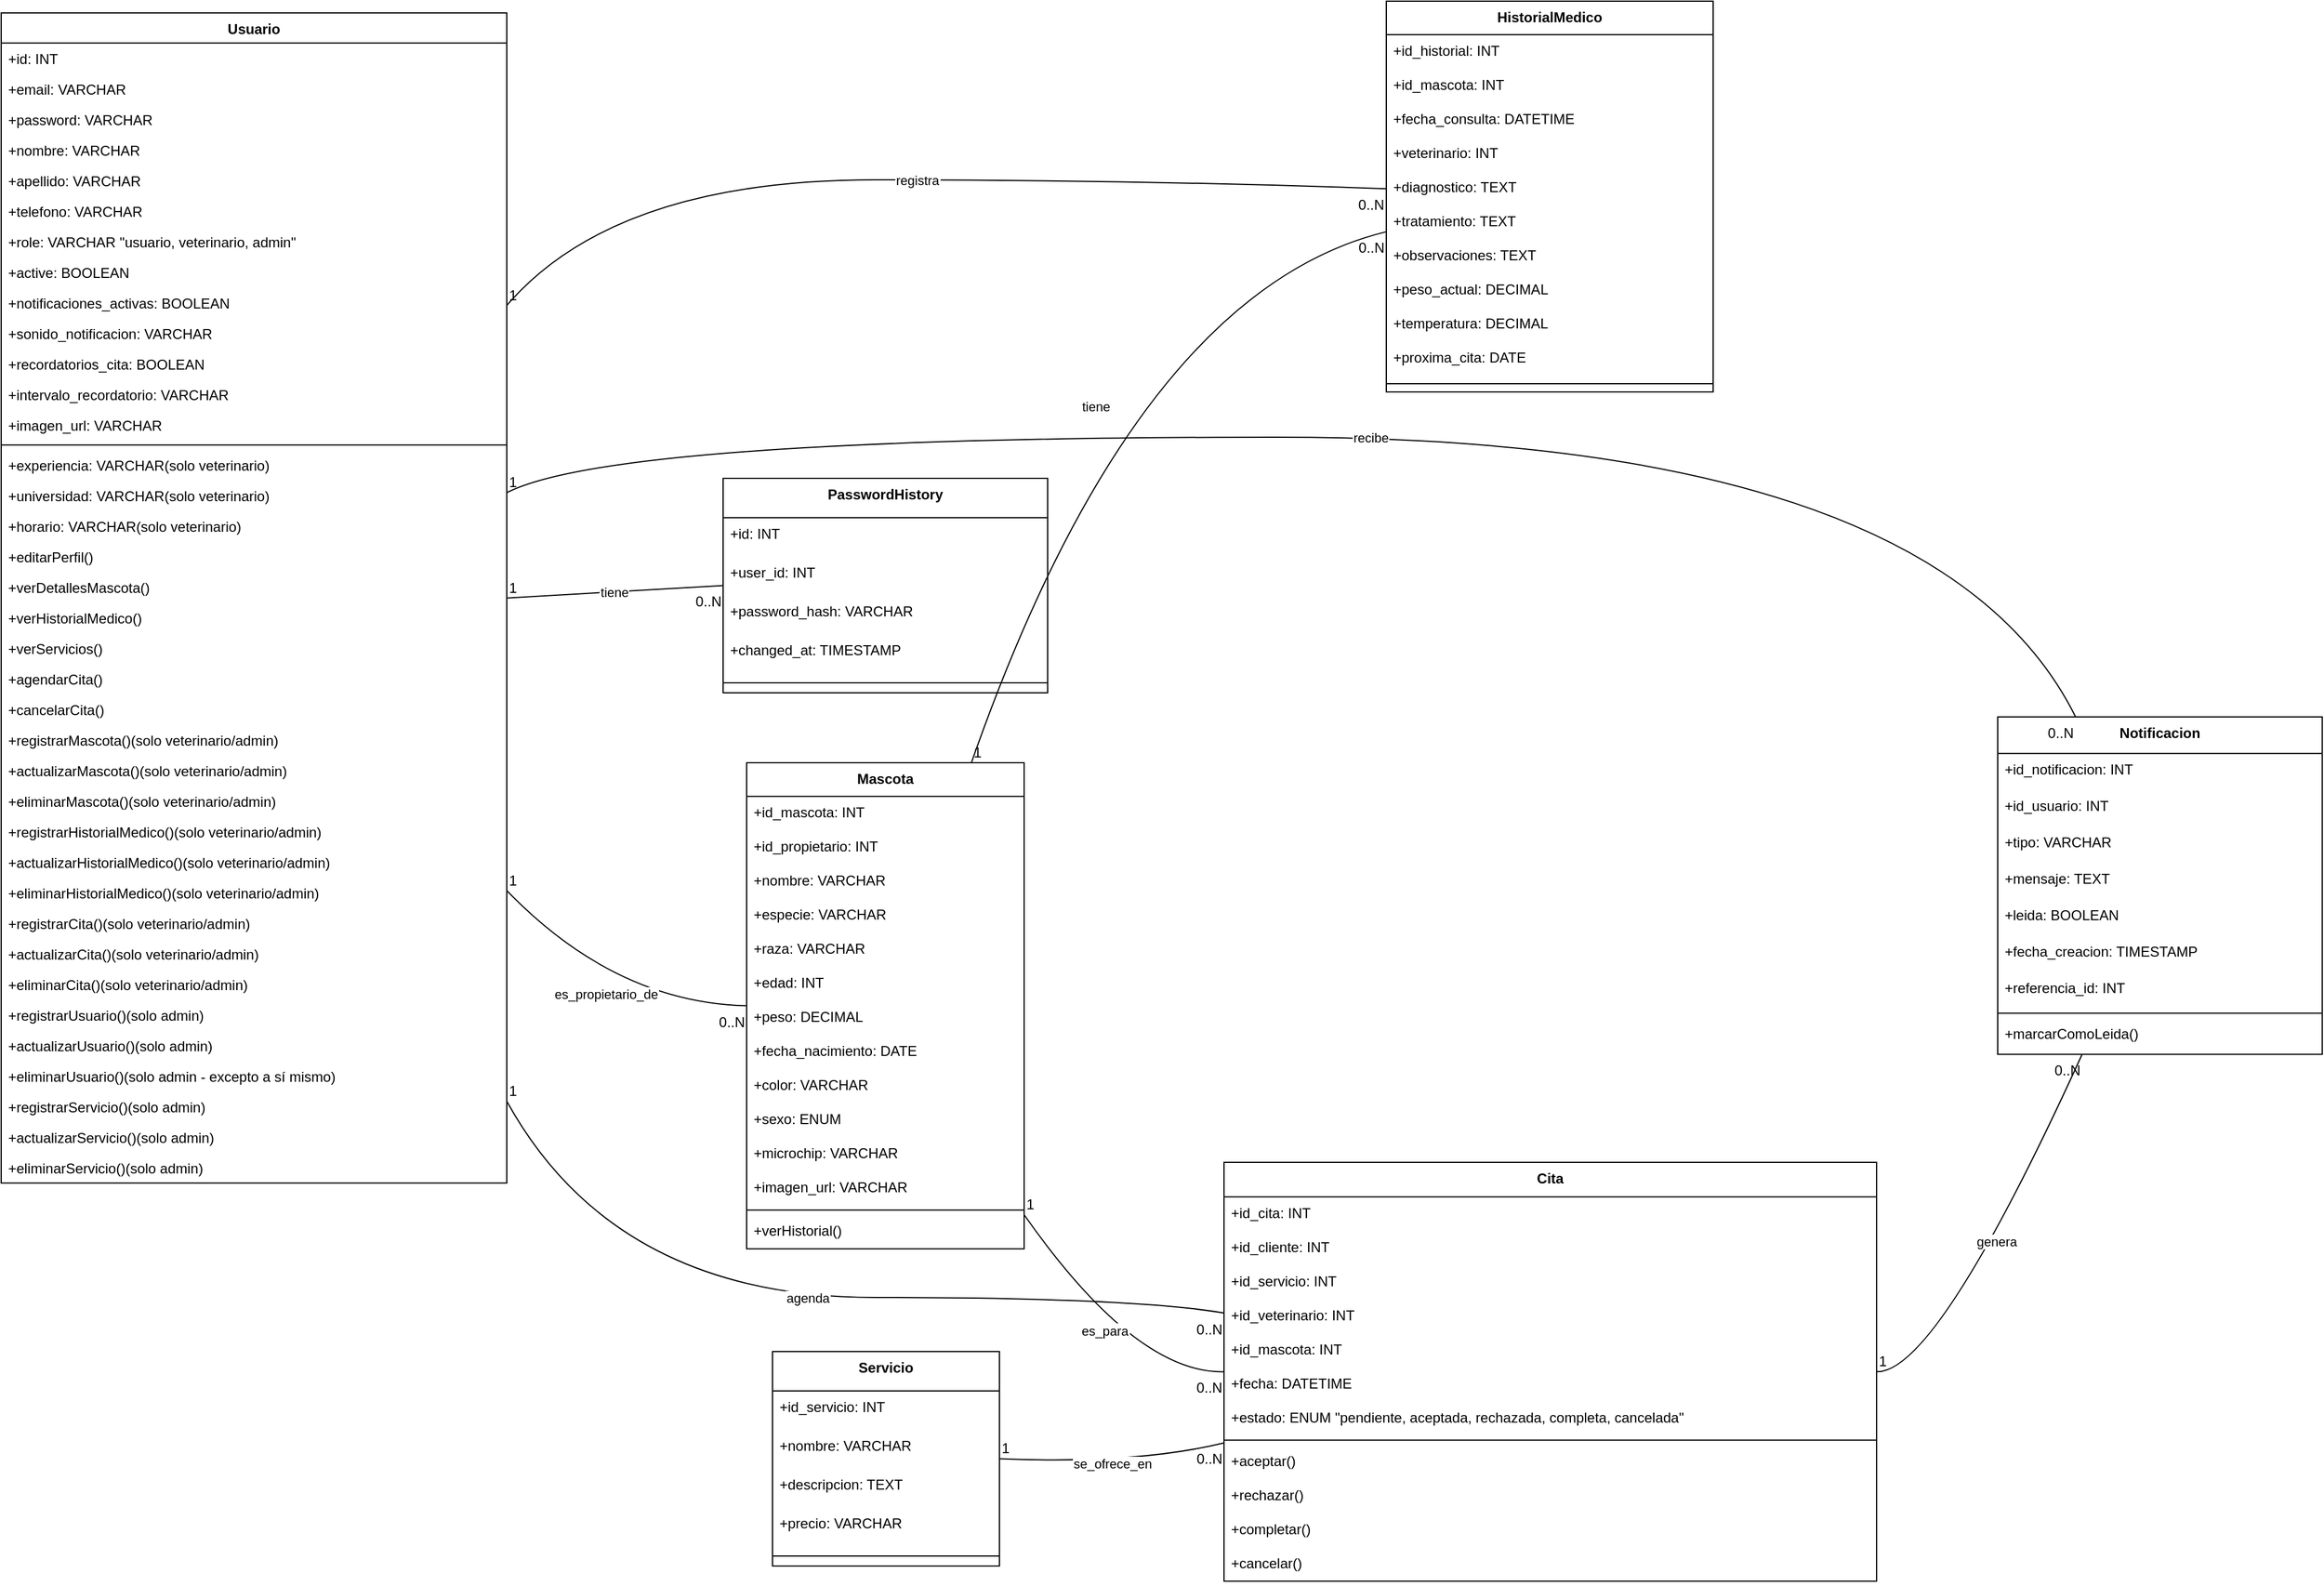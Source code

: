<mxfile version="27.2.0">
  <diagram name="Página-1" id="afb-9IMZuIp7OGSd8-c4">
    <mxGraphModel dx="2491" dy="1254" grid="1" gridSize="10" guides="1" tooltips="1" connect="1" arrows="1" fold="1" page="1" pageScale="1" pageWidth="827" pageHeight="1169" math="0" shadow="0">
      <root>
        <mxCell id="0" />
        <mxCell id="1" parent="0" />
        <mxCell id="ywaM1cDXavCbphQXt2pI-1" value="Usuario" style="swimlane;fontStyle=1;align=center;verticalAlign=top;childLayout=stackLayout;horizontal=1;startSize=25.684;horizontalStack=0;resizeParent=1;resizeParentMax=0;resizeLast=0;collapsible=0;marginBottom=0;" vertex="1" parent="1">
          <mxGeometry x="20" y="30" width="430" height="995.684" as="geometry" />
        </mxCell>
        <mxCell id="ywaM1cDXavCbphQXt2pI-2" value="+id: INT" style="text;strokeColor=none;fillColor=none;align=left;verticalAlign=top;spacingLeft=4;spacingRight=4;overflow=hidden;rotatable=0;points=[[0,0.5],[1,0.5]];portConstraint=eastwest;" vertex="1" parent="ywaM1cDXavCbphQXt2pI-1">
          <mxGeometry y="25.684" width="430" height="26" as="geometry" />
        </mxCell>
        <mxCell id="ywaM1cDXavCbphQXt2pI-3" value="+email: VARCHAR" style="text;strokeColor=none;fillColor=none;align=left;verticalAlign=top;spacingLeft=4;spacingRight=4;overflow=hidden;rotatable=0;points=[[0,0.5],[1,0.5]];portConstraint=eastwest;" vertex="1" parent="ywaM1cDXavCbphQXt2pI-1">
          <mxGeometry y="51.684" width="430" height="26" as="geometry" />
        </mxCell>
        <mxCell id="ywaM1cDXavCbphQXt2pI-4" value="+password: VARCHAR" style="text;strokeColor=none;fillColor=none;align=left;verticalAlign=top;spacingLeft=4;spacingRight=4;overflow=hidden;rotatable=0;points=[[0,0.5],[1,0.5]];portConstraint=eastwest;" vertex="1" parent="ywaM1cDXavCbphQXt2pI-1">
          <mxGeometry y="77.684" width="430" height="26" as="geometry" />
        </mxCell>
        <mxCell id="ywaM1cDXavCbphQXt2pI-5" value="+nombre: VARCHAR" style="text;strokeColor=none;fillColor=none;align=left;verticalAlign=top;spacingLeft=4;spacingRight=4;overflow=hidden;rotatable=0;points=[[0,0.5],[1,0.5]];portConstraint=eastwest;" vertex="1" parent="ywaM1cDXavCbphQXt2pI-1">
          <mxGeometry y="103.684" width="430" height="26" as="geometry" />
        </mxCell>
        <mxCell id="ywaM1cDXavCbphQXt2pI-6" value="+apellido: VARCHAR" style="text;strokeColor=none;fillColor=none;align=left;verticalAlign=top;spacingLeft=4;spacingRight=4;overflow=hidden;rotatable=0;points=[[0,0.5],[1,0.5]];portConstraint=eastwest;" vertex="1" parent="ywaM1cDXavCbphQXt2pI-1">
          <mxGeometry y="129.684" width="430" height="26" as="geometry" />
        </mxCell>
        <mxCell id="ywaM1cDXavCbphQXt2pI-7" value="+telefono: VARCHAR" style="text;strokeColor=none;fillColor=none;align=left;verticalAlign=top;spacingLeft=4;spacingRight=4;overflow=hidden;rotatable=0;points=[[0,0.5],[1,0.5]];portConstraint=eastwest;" vertex="1" parent="ywaM1cDXavCbphQXt2pI-1">
          <mxGeometry y="155.684" width="430" height="26" as="geometry" />
        </mxCell>
        <mxCell id="ywaM1cDXavCbphQXt2pI-8" value="+role: VARCHAR &quot;usuario, veterinario, admin&quot;" style="text;strokeColor=none;fillColor=none;align=left;verticalAlign=top;spacingLeft=4;spacingRight=4;overflow=hidden;rotatable=0;points=[[0,0.5],[1,0.5]];portConstraint=eastwest;" vertex="1" parent="ywaM1cDXavCbphQXt2pI-1">
          <mxGeometry y="181.684" width="430" height="26" as="geometry" />
        </mxCell>
        <mxCell id="ywaM1cDXavCbphQXt2pI-9" value="+active: BOOLEAN" style="text;strokeColor=none;fillColor=none;align=left;verticalAlign=top;spacingLeft=4;spacingRight=4;overflow=hidden;rotatable=0;points=[[0,0.5],[1,0.5]];portConstraint=eastwest;" vertex="1" parent="ywaM1cDXavCbphQXt2pI-1">
          <mxGeometry y="207.684" width="430" height="26" as="geometry" />
        </mxCell>
        <mxCell id="ywaM1cDXavCbphQXt2pI-10" value="+notificaciones_activas: BOOLEAN" style="text;strokeColor=none;fillColor=none;align=left;verticalAlign=top;spacingLeft=4;spacingRight=4;overflow=hidden;rotatable=0;points=[[0,0.5],[1,0.5]];portConstraint=eastwest;" vertex="1" parent="ywaM1cDXavCbphQXt2pI-1">
          <mxGeometry y="233.684" width="430" height="26" as="geometry" />
        </mxCell>
        <mxCell id="ywaM1cDXavCbphQXt2pI-11" value="+sonido_notificacion: VARCHAR" style="text;strokeColor=none;fillColor=none;align=left;verticalAlign=top;spacingLeft=4;spacingRight=4;overflow=hidden;rotatable=0;points=[[0,0.5],[1,0.5]];portConstraint=eastwest;" vertex="1" parent="ywaM1cDXavCbphQXt2pI-1">
          <mxGeometry y="259.684" width="430" height="26" as="geometry" />
        </mxCell>
        <mxCell id="ywaM1cDXavCbphQXt2pI-12" value="+recordatorios_cita: BOOLEAN" style="text;strokeColor=none;fillColor=none;align=left;verticalAlign=top;spacingLeft=4;spacingRight=4;overflow=hidden;rotatable=0;points=[[0,0.5],[1,0.5]];portConstraint=eastwest;" vertex="1" parent="ywaM1cDXavCbphQXt2pI-1">
          <mxGeometry y="285.684" width="430" height="26" as="geometry" />
        </mxCell>
        <mxCell id="ywaM1cDXavCbphQXt2pI-13" value="+intervalo_recordatorio: VARCHAR" style="text;strokeColor=none;fillColor=none;align=left;verticalAlign=top;spacingLeft=4;spacingRight=4;overflow=hidden;rotatable=0;points=[[0,0.5],[1,0.5]];portConstraint=eastwest;" vertex="1" parent="ywaM1cDXavCbphQXt2pI-1">
          <mxGeometry y="311.684" width="430" height="26" as="geometry" />
        </mxCell>
        <mxCell id="ywaM1cDXavCbphQXt2pI-14" value="+imagen_url: VARCHAR" style="text;strokeColor=none;fillColor=none;align=left;verticalAlign=top;spacingLeft=4;spacingRight=4;overflow=hidden;rotatable=0;points=[[0,0.5],[1,0.5]];portConstraint=eastwest;" vertex="1" parent="ywaM1cDXavCbphQXt2pI-1">
          <mxGeometry y="337.684" width="430" height="26" as="geometry" />
        </mxCell>
        <mxCell id="ywaM1cDXavCbphQXt2pI-15" style="line;strokeWidth=1;fillColor=none;align=left;verticalAlign=middle;spacingTop=-1;spacingLeft=3;spacingRight=3;rotatable=0;labelPosition=right;points=[];portConstraint=eastwest;strokeColor=inherit;" vertex="1" parent="ywaM1cDXavCbphQXt2pI-1">
          <mxGeometry y="363.684" width="430" height="8" as="geometry" />
        </mxCell>
        <mxCell id="ywaM1cDXavCbphQXt2pI-16" value="+experiencia: VARCHAR(solo veterinario)" style="text;strokeColor=none;fillColor=none;align=left;verticalAlign=top;spacingLeft=4;spacingRight=4;overflow=hidden;rotatable=0;points=[[0,0.5],[1,0.5]];portConstraint=eastwest;" vertex="1" parent="ywaM1cDXavCbphQXt2pI-1">
          <mxGeometry y="371.684" width="430" height="26" as="geometry" />
        </mxCell>
        <mxCell id="ywaM1cDXavCbphQXt2pI-17" value="+universidad: VARCHAR(solo veterinario)" style="text;strokeColor=none;fillColor=none;align=left;verticalAlign=top;spacingLeft=4;spacingRight=4;overflow=hidden;rotatable=0;points=[[0,0.5],[1,0.5]];portConstraint=eastwest;" vertex="1" parent="ywaM1cDXavCbphQXt2pI-1">
          <mxGeometry y="397.684" width="430" height="26" as="geometry" />
        </mxCell>
        <mxCell id="ywaM1cDXavCbphQXt2pI-18" value="+horario: VARCHAR(solo veterinario)" style="text;strokeColor=none;fillColor=none;align=left;verticalAlign=top;spacingLeft=4;spacingRight=4;overflow=hidden;rotatable=0;points=[[0,0.5],[1,0.5]];portConstraint=eastwest;" vertex="1" parent="ywaM1cDXavCbphQXt2pI-1">
          <mxGeometry y="423.684" width="430" height="26" as="geometry" />
        </mxCell>
        <mxCell id="ywaM1cDXavCbphQXt2pI-19" value="+editarPerfil()" style="text;strokeColor=none;fillColor=none;align=left;verticalAlign=top;spacingLeft=4;spacingRight=4;overflow=hidden;rotatable=0;points=[[0,0.5],[1,0.5]];portConstraint=eastwest;" vertex="1" parent="ywaM1cDXavCbphQXt2pI-1">
          <mxGeometry y="449.684" width="430" height="26" as="geometry" />
        </mxCell>
        <mxCell id="ywaM1cDXavCbphQXt2pI-20" value="+verDetallesMascota()" style="text;strokeColor=none;fillColor=none;align=left;verticalAlign=top;spacingLeft=4;spacingRight=4;overflow=hidden;rotatable=0;points=[[0,0.5],[1,0.5]];portConstraint=eastwest;" vertex="1" parent="ywaM1cDXavCbphQXt2pI-1">
          <mxGeometry y="475.684" width="430" height="26" as="geometry" />
        </mxCell>
        <mxCell id="ywaM1cDXavCbphQXt2pI-21" value="+verHistorialMedico()" style="text;strokeColor=none;fillColor=none;align=left;verticalAlign=top;spacingLeft=4;spacingRight=4;overflow=hidden;rotatable=0;points=[[0,0.5],[1,0.5]];portConstraint=eastwest;" vertex="1" parent="ywaM1cDXavCbphQXt2pI-1">
          <mxGeometry y="501.684" width="430" height="26" as="geometry" />
        </mxCell>
        <mxCell id="ywaM1cDXavCbphQXt2pI-22" value="+verServicios()" style="text;strokeColor=none;fillColor=none;align=left;verticalAlign=top;spacingLeft=4;spacingRight=4;overflow=hidden;rotatable=0;points=[[0,0.5],[1,0.5]];portConstraint=eastwest;" vertex="1" parent="ywaM1cDXavCbphQXt2pI-1">
          <mxGeometry y="527.684" width="430" height="26" as="geometry" />
        </mxCell>
        <mxCell id="ywaM1cDXavCbphQXt2pI-23" value="+agendarCita()" style="text;strokeColor=none;fillColor=none;align=left;verticalAlign=top;spacingLeft=4;spacingRight=4;overflow=hidden;rotatable=0;points=[[0,0.5],[1,0.5]];portConstraint=eastwest;" vertex="1" parent="ywaM1cDXavCbphQXt2pI-1">
          <mxGeometry y="553.684" width="430" height="26" as="geometry" />
        </mxCell>
        <mxCell id="ywaM1cDXavCbphQXt2pI-24" value="+cancelarCita()" style="text;strokeColor=none;fillColor=none;align=left;verticalAlign=top;spacingLeft=4;spacingRight=4;overflow=hidden;rotatable=0;points=[[0,0.5],[1,0.5]];portConstraint=eastwest;" vertex="1" parent="ywaM1cDXavCbphQXt2pI-1">
          <mxGeometry y="579.684" width="430" height="26" as="geometry" />
        </mxCell>
        <mxCell id="ywaM1cDXavCbphQXt2pI-25" value="+registrarMascota()(solo veterinario/admin)" style="text;strokeColor=none;fillColor=none;align=left;verticalAlign=top;spacingLeft=4;spacingRight=4;overflow=hidden;rotatable=0;points=[[0,0.5],[1,0.5]];portConstraint=eastwest;" vertex="1" parent="ywaM1cDXavCbphQXt2pI-1">
          <mxGeometry y="605.684" width="430" height="26" as="geometry" />
        </mxCell>
        <mxCell id="ywaM1cDXavCbphQXt2pI-26" value="+actualizarMascota()(solo veterinario/admin)" style="text;strokeColor=none;fillColor=none;align=left;verticalAlign=top;spacingLeft=4;spacingRight=4;overflow=hidden;rotatable=0;points=[[0,0.5],[1,0.5]];portConstraint=eastwest;" vertex="1" parent="ywaM1cDXavCbphQXt2pI-1">
          <mxGeometry y="631.684" width="430" height="26" as="geometry" />
        </mxCell>
        <mxCell id="ywaM1cDXavCbphQXt2pI-27" value="+eliminarMascota()(solo veterinario/admin)" style="text;strokeColor=none;fillColor=none;align=left;verticalAlign=top;spacingLeft=4;spacingRight=4;overflow=hidden;rotatable=0;points=[[0,0.5],[1,0.5]];portConstraint=eastwest;" vertex="1" parent="ywaM1cDXavCbphQXt2pI-1">
          <mxGeometry y="657.684" width="430" height="26" as="geometry" />
        </mxCell>
        <mxCell id="ywaM1cDXavCbphQXt2pI-28" value="+registrarHistorialMedico()(solo veterinario/admin)" style="text;strokeColor=none;fillColor=none;align=left;verticalAlign=top;spacingLeft=4;spacingRight=4;overflow=hidden;rotatable=0;points=[[0,0.5],[1,0.5]];portConstraint=eastwest;" vertex="1" parent="ywaM1cDXavCbphQXt2pI-1">
          <mxGeometry y="683.684" width="430" height="26" as="geometry" />
        </mxCell>
        <mxCell id="ywaM1cDXavCbphQXt2pI-29" value="+actualizarHistorialMedico()(solo veterinario/admin)" style="text;strokeColor=none;fillColor=none;align=left;verticalAlign=top;spacingLeft=4;spacingRight=4;overflow=hidden;rotatable=0;points=[[0,0.5],[1,0.5]];portConstraint=eastwest;" vertex="1" parent="ywaM1cDXavCbphQXt2pI-1">
          <mxGeometry y="709.684" width="430" height="26" as="geometry" />
        </mxCell>
        <mxCell id="ywaM1cDXavCbphQXt2pI-30" value="+eliminarHistorialMedico()(solo veterinario/admin)" style="text;strokeColor=none;fillColor=none;align=left;verticalAlign=top;spacingLeft=4;spacingRight=4;overflow=hidden;rotatable=0;points=[[0,0.5],[1,0.5]];portConstraint=eastwest;" vertex="1" parent="ywaM1cDXavCbphQXt2pI-1">
          <mxGeometry y="735.684" width="430" height="26" as="geometry" />
        </mxCell>
        <mxCell id="ywaM1cDXavCbphQXt2pI-31" value="+registrarCita()(solo veterinario/admin)" style="text;strokeColor=none;fillColor=none;align=left;verticalAlign=top;spacingLeft=4;spacingRight=4;overflow=hidden;rotatable=0;points=[[0,0.5],[1,0.5]];portConstraint=eastwest;" vertex="1" parent="ywaM1cDXavCbphQXt2pI-1">
          <mxGeometry y="761.684" width="430" height="26" as="geometry" />
        </mxCell>
        <mxCell id="ywaM1cDXavCbphQXt2pI-32" value="+actualizarCita()(solo veterinario/admin)" style="text;strokeColor=none;fillColor=none;align=left;verticalAlign=top;spacingLeft=4;spacingRight=4;overflow=hidden;rotatable=0;points=[[0,0.5],[1,0.5]];portConstraint=eastwest;" vertex="1" parent="ywaM1cDXavCbphQXt2pI-1">
          <mxGeometry y="787.684" width="430" height="26" as="geometry" />
        </mxCell>
        <mxCell id="ywaM1cDXavCbphQXt2pI-33" value="+eliminarCita()(solo veterinario/admin)" style="text;strokeColor=none;fillColor=none;align=left;verticalAlign=top;spacingLeft=4;spacingRight=4;overflow=hidden;rotatable=0;points=[[0,0.5],[1,0.5]];portConstraint=eastwest;" vertex="1" parent="ywaM1cDXavCbphQXt2pI-1">
          <mxGeometry y="813.684" width="430" height="26" as="geometry" />
        </mxCell>
        <mxCell id="ywaM1cDXavCbphQXt2pI-34" value="+registrarUsuario()(solo admin)" style="text;strokeColor=none;fillColor=none;align=left;verticalAlign=top;spacingLeft=4;spacingRight=4;overflow=hidden;rotatable=0;points=[[0,0.5],[1,0.5]];portConstraint=eastwest;" vertex="1" parent="ywaM1cDXavCbphQXt2pI-1">
          <mxGeometry y="839.684" width="430" height="26" as="geometry" />
        </mxCell>
        <mxCell id="ywaM1cDXavCbphQXt2pI-35" value="+actualizarUsuario()(solo admin)" style="text;strokeColor=none;fillColor=none;align=left;verticalAlign=top;spacingLeft=4;spacingRight=4;overflow=hidden;rotatable=0;points=[[0,0.5],[1,0.5]];portConstraint=eastwest;" vertex="1" parent="ywaM1cDXavCbphQXt2pI-1">
          <mxGeometry y="865.684" width="430" height="26" as="geometry" />
        </mxCell>
        <mxCell id="ywaM1cDXavCbphQXt2pI-36" value="+eliminarUsuario()(solo admin - excepto a sí mismo)" style="text;strokeColor=none;fillColor=none;align=left;verticalAlign=top;spacingLeft=4;spacingRight=4;overflow=hidden;rotatable=0;points=[[0,0.5],[1,0.5]];portConstraint=eastwest;" vertex="1" parent="ywaM1cDXavCbphQXt2pI-1">
          <mxGeometry y="891.684" width="430" height="26" as="geometry" />
        </mxCell>
        <mxCell id="ywaM1cDXavCbphQXt2pI-37" value="+registrarServicio()(solo admin)" style="text;strokeColor=none;fillColor=none;align=left;verticalAlign=top;spacingLeft=4;spacingRight=4;overflow=hidden;rotatable=0;points=[[0,0.5],[1,0.5]];portConstraint=eastwest;" vertex="1" parent="ywaM1cDXavCbphQXt2pI-1">
          <mxGeometry y="917.684" width="430" height="26" as="geometry" />
        </mxCell>
        <mxCell id="ywaM1cDXavCbphQXt2pI-38" value="+actualizarServicio()(solo admin)" style="text;strokeColor=none;fillColor=none;align=left;verticalAlign=top;spacingLeft=4;spacingRight=4;overflow=hidden;rotatable=0;points=[[0,0.5],[1,0.5]];portConstraint=eastwest;" vertex="1" parent="ywaM1cDXavCbphQXt2pI-1">
          <mxGeometry y="943.684" width="430" height="26" as="geometry" />
        </mxCell>
        <mxCell id="ywaM1cDXavCbphQXt2pI-39" value="+eliminarServicio()(solo admin)" style="text;strokeColor=none;fillColor=none;align=left;verticalAlign=top;spacingLeft=4;spacingRight=4;overflow=hidden;rotatable=0;points=[[0,0.5],[1,0.5]];portConstraint=eastwest;" vertex="1" parent="ywaM1cDXavCbphQXt2pI-1">
          <mxGeometry y="969.684" width="430" height="26" as="geometry" />
        </mxCell>
        <mxCell id="ywaM1cDXavCbphQXt2pI-40" value="Mascota" style="swimlane;fontStyle=1;align=center;verticalAlign=top;childLayout=stackLayout;horizontal=1;startSize=28.571;horizontalStack=0;resizeParent=1;resizeParentMax=0;resizeLast=0;collapsible=0;marginBottom=0;" vertex="1" parent="1">
          <mxGeometry x="654" y="668" width="236" height="413.571" as="geometry" />
        </mxCell>
        <mxCell id="ywaM1cDXavCbphQXt2pI-41" value="+id_mascota: INT" style="text;strokeColor=none;fillColor=none;align=left;verticalAlign=top;spacingLeft=4;spacingRight=4;overflow=hidden;rotatable=0;points=[[0,0.5],[1,0.5]];portConstraint=eastwest;" vertex="1" parent="ywaM1cDXavCbphQXt2pI-40">
          <mxGeometry y="28.571" width="236" height="29" as="geometry" />
        </mxCell>
        <mxCell id="ywaM1cDXavCbphQXt2pI-42" value="+id_propietario: INT" style="text;strokeColor=none;fillColor=none;align=left;verticalAlign=top;spacingLeft=4;spacingRight=4;overflow=hidden;rotatable=0;points=[[0,0.5],[1,0.5]];portConstraint=eastwest;" vertex="1" parent="ywaM1cDXavCbphQXt2pI-40">
          <mxGeometry y="57.571" width="236" height="29" as="geometry" />
        </mxCell>
        <mxCell id="ywaM1cDXavCbphQXt2pI-43" value="+nombre: VARCHAR" style="text;strokeColor=none;fillColor=none;align=left;verticalAlign=top;spacingLeft=4;spacingRight=4;overflow=hidden;rotatable=0;points=[[0,0.5],[1,0.5]];portConstraint=eastwest;" vertex="1" parent="ywaM1cDXavCbphQXt2pI-40">
          <mxGeometry y="86.571" width="236" height="29" as="geometry" />
        </mxCell>
        <mxCell id="ywaM1cDXavCbphQXt2pI-44" value="+especie: VARCHAR" style="text;strokeColor=none;fillColor=none;align=left;verticalAlign=top;spacingLeft=4;spacingRight=4;overflow=hidden;rotatable=0;points=[[0,0.5],[1,0.5]];portConstraint=eastwest;" vertex="1" parent="ywaM1cDXavCbphQXt2pI-40">
          <mxGeometry y="115.571" width="236" height="29" as="geometry" />
        </mxCell>
        <mxCell id="ywaM1cDXavCbphQXt2pI-45" value="+raza: VARCHAR" style="text;strokeColor=none;fillColor=none;align=left;verticalAlign=top;spacingLeft=4;spacingRight=4;overflow=hidden;rotatable=0;points=[[0,0.5],[1,0.5]];portConstraint=eastwest;" vertex="1" parent="ywaM1cDXavCbphQXt2pI-40">
          <mxGeometry y="144.571" width="236" height="29" as="geometry" />
        </mxCell>
        <mxCell id="ywaM1cDXavCbphQXt2pI-46" value="+edad: INT" style="text;strokeColor=none;fillColor=none;align=left;verticalAlign=top;spacingLeft=4;spacingRight=4;overflow=hidden;rotatable=0;points=[[0,0.5],[1,0.5]];portConstraint=eastwest;" vertex="1" parent="ywaM1cDXavCbphQXt2pI-40">
          <mxGeometry y="173.571" width="236" height="29" as="geometry" />
        </mxCell>
        <mxCell id="ywaM1cDXavCbphQXt2pI-47" value="+peso: DECIMAL" style="text;strokeColor=none;fillColor=none;align=left;verticalAlign=top;spacingLeft=4;spacingRight=4;overflow=hidden;rotatable=0;points=[[0,0.5],[1,0.5]];portConstraint=eastwest;" vertex="1" parent="ywaM1cDXavCbphQXt2pI-40">
          <mxGeometry y="202.571" width="236" height="29" as="geometry" />
        </mxCell>
        <mxCell id="ywaM1cDXavCbphQXt2pI-48" value="+fecha_nacimiento: DATE" style="text;strokeColor=none;fillColor=none;align=left;verticalAlign=top;spacingLeft=4;spacingRight=4;overflow=hidden;rotatable=0;points=[[0,0.5],[1,0.5]];portConstraint=eastwest;" vertex="1" parent="ywaM1cDXavCbphQXt2pI-40">
          <mxGeometry y="231.571" width="236" height="29" as="geometry" />
        </mxCell>
        <mxCell id="ywaM1cDXavCbphQXt2pI-49" value="+color: VARCHAR" style="text;strokeColor=none;fillColor=none;align=left;verticalAlign=top;spacingLeft=4;spacingRight=4;overflow=hidden;rotatable=0;points=[[0,0.5],[1,0.5]];portConstraint=eastwest;" vertex="1" parent="ywaM1cDXavCbphQXt2pI-40">
          <mxGeometry y="260.571" width="236" height="29" as="geometry" />
        </mxCell>
        <mxCell id="ywaM1cDXavCbphQXt2pI-50" value="+sexo: ENUM" style="text;strokeColor=none;fillColor=none;align=left;verticalAlign=top;spacingLeft=4;spacingRight=4;overflow=hidden;rotatable=0;points=[[0,0.5],[1,0.5]];portConstraint=eastwest;" vertex="1" parent="ywaM1cDXavCbphQXt2pI-40">
          <mxGeometry y="289.571" width="236" height="29" as="geometry" />
        </mxCell>
        <mxCell id="ywaM1cDXavCbphQXt2pI-51" value="+microchip: VARCHAR" style="text;strokeColor=none;fillColor=none;align=left;verticalAlign=top;spacingLeft=4;spacingRight=4;overflow=hidden;rotatable=0;points=[[0,0.5],[1,0.5]];portConstraint=eastwest;" vertex="1" parent="ywaM1cDXavCbphQXt2pI-40">
          <mxGeometry y="318.571" width="236" height="29" as="geometry" />
        </mxCell>
        <mxCell id="ywaM1cDXavCbphQXt2pI-52" value="+imagen_url: VARCHAR" style="text;strokeColor=none;fillColor=none;align=left;verticalAlign=top;spacingLeft=4;spacingRight=4;overflow=hidden;rotatable=0;points=[[0,0.5],[1,0.5]];portConstraint=eastwest;" vertex="1" parent="ywaM1cDXavCbphQXt2pI-40">
          <mxGeometry y="347.571" width="236" height="29" as="geometry" />
        </mxCell>
        <mxCell id="ywaM1cDXavCbphQXt2pI-53" style="line;strokeWidth=1;fillColor=none;align=left;verticalAlign=middle;spacingTop=-1;spacingLeft=3;spacingRight=3;rotatable=0;labelPosition=right;points=[];portConstraint=eastwest;strokeColor=inherit;" vertex="1" parent="ywaM1cDXavCbphQXt2pI-40">
          <mxGeometry y="376.571" width="236" height="8" as="geometry" />
        </mxCell>
        <mxCell id="ywaM1cDXavCbphQXt2pI-54" value="+verHistorial()" style="text;strokeColor=none;fillColor=none;align=left;verticalAlign=top;spacingLeft=4;spacingRight=4;overflow=hidden;rotatable=0;points=[[0,0.5],[1,0.5]];portConstraint=eastwest;" vertex="1" parent="ywaM1cDXavCbphQXt2pI-40">
          <mxGeometry y="384.571" width="236" height="29" as="geometry" />
        </mxCell>
        <mxCell id="ywaM1cDXavCbphQXt2pI-55" value="HistorialMedico" style="swimlane;fontStyle=1;align=center;verticalAlign=top;childLayout=stackLayout;horizontal=1;startSize=28.522;horizontalStack=0;resizeParent=1;resizeParentMax=0;resizeLast=0;collapsible=0;marginBottom=0;" vertex="1" parent="1">
          <mxGeometry x="1198" y="20" width="278" height="332.522" as="geometry" />
        </mxCell>
        <mxCell id="ywaM1cDXavCbphQXt2pI-56" value="+id_historial: INT" style="text;strokeColor=none;fillColor=none;align=left;verticalAlign=top;spacingLeft=4;spacingRight=4;overflow=hidden;rotatable=0;points=[[0,0.5],[1,0.5]];portConstraint=eastwest;" vertex="1" parent="ywaM1cDXavCbphQXt2pI-55">
          <mxGeometry y="28.522" width="278" height="29" as="geometry" />
        </mxCell>
        <mxCell id="ywaM1cDXavCbphQXt2pI-57" value="+id_mascota: INT" style="text;strokeColor=none;fillColor=none;align=left;verticalAlign=top;spacingLeft=4;spacingRight=4;overflow=hidden;rotatable=0;points=[[0,0.5],[1,0.5]];portConstraint=eastwest;" vertex="1" parent="ywaM1cDXavCbphQXt2pI-55">
          <mxGeometry y="57.522" width="278" height="29" as="geometry" />
        </mxCell>
        <mxCell id="ywaM1cDXavCbphQXt2pI-58" value="+fecha_consulta: DATETIME" style="text;strokeColor=none;fillColor=none;align=left;verticalAlign=top;spacingLeft=4;spacingRight=4;overflow=hidden;rotatable=0;points=[[0,0.5],[1,0.5]];portConstraint=eastwest;" vertex="1" parent="ywaM1cDXavCbphQXt2pI-55">
          <mxGeometry y="86.522" width="278" height="29" as="geometry" />
        </mxCell>
        <mxCell id="ywaM1cDXavCbphQXt2pI-59" value="+veterinario: INT" style="text;strokeColor=none;fillColor=none;align=left;verticalAlign=top;spacingLeft=4;spacingRight=4;overflow=hidden;rotatable=0;points=[[0,0.5],[1,0.5]];portConstraint=eastwest;" vertex="1" parent="ywaM1cDXavCbphQXt2pI-55">
          <mxGeometry y="115.522" width="278" height="29" as="geometry" />
        </mxCell>
        <mxCell id="ywaM1cDXavCbphQXt2pI-60" value="+diagnostico: TEXT" style="text;strokeColor=none;fillColor=none;align=left;verticalAlign=top;spacingLeft=4;spacingRight=4;overflow=hidden;rotatable=0;points=[[0,0.5],[1,0.5]];portConstraint=eastwest;" vertex="1" parent="ywaM1cDXavCbphQXt2pI-55">
          <mxGeometry y="144.522" width="278" height="29" as="geometry" />
        </mxCell>
        <mxCell id="ywaM1cDXavCbphQXt2pI-61" value="+tratamiento: TEXT" style="text;strokeColor=none;fillColor=none;align=left;verticalAlign=top;spacingLeft=4;spacingRight=4;overflow=hidden;rotatable=0;points=[[0,0.5],[1,0.5]];portConstraint=eastwest;" vertex="1" parent="ywaM1cDXavCbphQXt2pI-55">
          <mxGeometry y="173.522" width="278" height="29" as="geometry" />
        </mxCell>
        <mxCell id="ywaM1cDXavCbphQXt2pI-62" value="+observaciones: TEXT" style="text;strokeColor=none;fillColor=none;align=left;verticalAlign=top;spacingLeft=4;spacingRight=4;overflow=hidden;rotatable=0;points=[[0,0.5],[1,0.5]];portConstraint=eastwest;" vertex="1" parent="ywaM1cDXavCbphQXt2pI-55">
          <mxGeometry y="202.522" width="278" height="29" as="geometry" />
        </mxCell>
        <mxCell id="ywaM1cDXavCbphQXt2pI-63" value="+peso_actual: DECIMAL" style="text;strokeColor=none;fillColor=none;align=left;verticalAlign=top;spacingLeft=4;spacingRight=4;overflow=hidden;rotatable=0;points=[[0,0.5],[1,0.5]];portConstraint=eastwest;" vertex="1" parent="ywaM1cDXavCbphQXt2pI-55">
          <mxGeometry y="231.522" width="278" height="29" as="geometry" />
        </mxCell>
        <mxCell id="ywaM1cDXavCbphQXt2pI-64" value="+temperatura: DECIMAL" style="text;strokeColor=none;fillColor=none;align=left;verticalAlign=top;spacingLeft=4;spacingRight=4;overflow=hidden;rotatable=0;points=[[0,0.5],[1,0.5]];portConstraint=eastwest;" vertex="1" parent="ywaM1cDXavCbphQXt2pI-55">
          <mxGeometry y="260.522" width="278" height="29" as="geometry" />
        </mxCell>
        <mxCell id="ywaM1cDXavCbphQXt2pI-65" value="+proxima_cita: DATE" style="text;strokeColor=none;fillColor=none;align=left;verticalAlign=top;spacingLeft=4;spacingRight=4;overflow=hidden;rotatable=0;points=[[0,0.5],[1,0.5]];portConstraint=eastwest;" vertex="1" parent="ywaM1cDXavCbphQXt2pI-55">
          <mxGeometry y="289.522" width="278" height="29" as="geometry" />
        </mxCell>
        <mxCell id="ywaM1cDXavCbphQXt2pI-66" style="line;strokeWidth=1;fillColor=none;align=left;verticalAlign=middle;spacingTop=-1;spacingLeft=3;spacingRight=3;rotatable=0;labelPosition=right;points=[];portConstraint=eastwest;strokeColor=inherit;" vertex="1" parent="ywaM1cDXavCbphQXt2pI-55">
          <mxGeometry y="318.522" width="278" height="14" as="geometry" />
        </mxCell>
        <mxCell id="ywaM1cDXavCbphQXt2pI-67" value="Servicio" style="swimlane;fontStyle=1;align=center;verticalAlign=top;childLayout=stackLayout;horizontal=1;startSize=33.455;horizontalStack=0;resizeParent=1;resizeParentMax=0;resizeLast=0;collapsible=0;marginBottom=0;" vertex="1" parent="1">
          <mxGeometry x="676" y="1169" width="193" height="182.455" as="geometry" />
        </mxCell>
        <mxCell id="ywaM1cDXavCbphQXt2pI-68" value="+id_servicio: INT" style="text;strokeColor=none;fillColor=none;align=left;verticalAlign=top;spacingLeft=4;spacingRight=4;overflow=hidden;rotatable=0;points=[[0,0.5],[1,0.5]];portConstraint=eastwest;" vertex="1" parent="ywaM1cDXavCbphQXt2pI-67">
          <mxGeometry y="33.455" width="193" height="33" as="geometry" />
        </mxCell>
        <mxCell id="ywaM1cDXavCbphQXt2pI-69" value="+nombre: VARCHAR" style="text;strokeColor=none;fillColor=none;align=left;verticalAlign=top;spacingLeft=4;spacingRight=4;overflow=hidden;rotatable=0;points=[[0,0.5],[1,0.5]];portConstraint=eastwest;" vertex="1" parent="ywaM1cDXavCbphQXt2pI-67">
          <mxGeometry y="66.455" width="193" height="33" as="geometry" />
        </mxCell>
        <mxCell id="ywaM1cDXavCbphQXt2pI-70" value="+descripcion: TEXT" style="text;strokeColor=none;fillColor=none;align=left;verticalAlign=top;spacingLeft=4;spacingRight=4;overflow=hidden;rotatable=0;points=[[0,0.5],[1,0.5]];portConstraint=eastwest;" vertex="1" parent="ywaM1cDXavCbphQXt2pI-67">
          <mxGeometry y="99.455" width="193" height="33" as="geometry" />
        </mxCell>
        <mxCell id="ywaM1cDXavCbphQXt2pI-71" value="+precio: VARCHAR" style="text;strokeColor=none;fillColor=none;align=left;verticalAlign=top;spacingLeft=4;spacingRight=4;overflow=hidden;rotatable=0;points=[[0,0.5],[1,0.5]];portConstraint=eastwest;" vertex="1" parent="ywaM1cDXavCbphQXt2pI-67">
          <mxGeometry y="132.455" width="193" height="33" as="geometry" />
        </mxCell>
        <mxCell id="ywaM1cDXavCbphQXt2pI-72" style="line;strokeWidth=1;fillColor=none;align=left;verticalAlign=middle;spacingTop=-1;spacingLeft=3;spacingRight=3;rotatable=0;labelPosition=right;points=[];portConstraint=eastwest;strokeColor=inherit;" vertex="1" parent="ywaM1cDXavCbphQXt2pI-67">
          <mxGeometry y="165.455" width="193" height="17" as="geometry" />
        </mxCell>
        <mxCell id="ywaM1cDXavCbphQXt2pI-73" value="Cita" style="swimlane;fontStyle=1;align=center;verticalAlign=top;childLayout=stackLayout;horizontal=1;startSize=29.333;horizontalStack=0;resizeParent=1;resizeParentMax=0;resizeLast=0;collapsible=0;marginBottom=0;" vertex="1" parent="1">
          <mxGeometry x="1060" y="1008" width="555" height="356.333" as="geometry" />
        </mxCell>
        <mxCell id="ywaM1cDXavCbphQXt2pI-74" value="+id_cita: INT" style="text;strokeColor=none;fillColor=none;align=left;verticalAlign=top;spacingLeft=4;spacingRight=4;overflow=hidden;rotatable=0;points=[[0,0.5],[1,0.5]];portConstraint=eastwest;" vertex="1" parent="ywaM1cDXavCbphQXt2pI-73">
          <mxGeometry y="29.333" width="555" height="29" as="geometry" />
        </mxCell>
        <mxCell id="ywaM1cDXavCbphQXt2pI-75" value="+id_cliente: INT" style="text;strokeColor=none;fillColor=none;align=left;verticalAlign=top;spacingLeft=4;spacingRight=4;overflow=hidden;rotatable=0;points=[[0,0.5],[1,0.5]];portConstraint=eastwest;" vertex="1" parent="ywaM1cDXavCbphQXt2pI-73">
          <mxGeometry y="58.333" width="555" height="29" as="geometry" />
        </mxCell>
        <mxCell id="ywaM1cDXavCbphQXt2pI-76" value="+id_servicio: INT" style="text;strokeColor=none;fillColor=none;align=left;verticalAlign=top;spacingLeft=4;spacingRight=4;overflow=hidden;rotatable=0;points=[[0,0.5],[1,0.5]];portConstraint=eastwest;" vertex="1" parent="ywaM1cDXavCbphQXt2pI-73">
          <mxGeometry y="87.333" width="555" height="29" as="geometry" />
        </mxCell>
        <mxCell id="ywaM1cDXavCbphQXt2pI-77" value="+id_veterinario: INT" style="text;strokeColor=none;fillColor=none;align=left;verticalAlign=top;spacingLeft=4;spacingRight=4;overflow=hidden;rotatable=0;points=[[0,0.5],[1,0.5]];portConstraint=eastwest;" vertex="1" parent="ywaM1cDXavCbphQXt2pI-73">
          <mxGeometry y="116.333" width="555" height="29" as="geometry" />
        </mxCell>
        <mxCell id="ywaM1cDXavCbphQXt2pI-78" value="+id_mascota: INT" style="text;strokeColor=none;fillColor=none;align=left;verticalAlign=top;spacingLeft=4;spacingRight=4;overflow=hidden;rotatable=0;points=[[0,0.5],[1,0.5]];portConstraint=eastwest;" vertex="1" parent="ywaM1cDXavCbphQXt2pI-73">
          <mxGeometry y="145.333" width="555" height="29" as="geometry" />
        </mxCell>
        <mxCell id="ywaM1cDXavCbphQXt2pI-79" value="+fecha: DATETIME" style="text;strokeColor=none;fillColor=none;align=left;verticalAlign=top;spacingLeft=4;spacingRight=4;overflow=hidden;rotatable=0;points=[[0,0.5],[1,0.5]];portConstraint=eastwest;" vertex="1" parent="ywaM1cDXavCbphQXt2pI-73">
          <mxGeometry y="174.333" width="555" height="29" as="geometry" />
        </mxCell>
        <mxCell id="ywaM1cDXavCbphQXt2pI-80" value="+estado: ENUM &quot;pendiente, aceptada, rechazada, completa, cancelada&quot;" style="text;strokeColor=none;fillColor=none;align=left;verticalAlign=top;spacingLeft=4;spacingRight=4;overflow=hidden;rotatable=0;points=[[0,0.5],[1,0.5]];portConstraint=eastwest;" vertex="1" parent="ywaM1cDXavCbphQXt2pI-73">
          <mxGeometry y="203.333" width="555" height="29" as="geometry" />
        </mxCell>
        <mxCell id="ywaM1cDXavCbphQXt2pI-81" style="line;strokeWidth=1;fillColor=none;align=left;verticalAlign=middle;spacingTop=-1;spacingLeft=3;spacingRight=3;rotatable=0;labelPosition=right;points=[];portConstraint=eastwest;strokeColor=inherit;" vertex="1" parent="ywaM1cDXavCbphQXt2pI-73">
          <mxGeometry y="232.333" width="555" height="8" as="geometry" />
        </mxCell>
        <mxCell id="ywaM1cDXavCbphQXt2pI-82" value="+aceptar()" style="text;strokeColor=none;fillColor=none;align=left;verticalAlign=top;spacingLeft=4;spacingRight=4;overflow=hidden;rotatable=0;points=[[0,0.5],[1,0.5]];portConstraint=eastwest;" vertex="1" parent="ywaM1cDXavCbphQXt2pI-73">
          <mxGeometry y="240.333" width="555" height="29" as="geometry" />
        </mxCell>
        <mxCell id="ywaM1cDXavCbphQXt2pI-83" value="+rechazar()" style="text;strokeColor=none;fillColor=none;align=left;verticalAlign=top;spacingLeft=4;spacingRight=4;overflow=hidden;rotatable=0;points=[[0,0.5],[1,0.5]];portConstraint=eastwest;" vertex="1" parent="ywaM1cDXavCbphQXt2pI-73">
          <mxGeometry y="269.333" width="555" height="29" as="geometry" />
        </mxCell>
        <mxCell id="ywaM1cDXavCbphQXt2pI-84" value="+completar()" style="text;strokeColor=none;fillColor=none;align=left;verticalAlign=top;spacingLeft=4;spacingRight=4;overflow=hidden;rotatable=0;points=[[0,0.5],[1,0.5]];portConstraint=eastwest;" vertex="1" parent="ywaM1cDXavCbphQXt2pI-73">
          <mxGeometry y="298.333" width="555" height="29" as="geometry" />
        </mxCell>
        <mxCell id="ywaM1cDXavCbphQXt2pI-85" value="+cancelar()" style="text;strokeColor=none;fillColor=none;align=left;verticalAlign=top;spacingLeft=4;spacingRight=4;overflow=hidden;rotatable=0;points=[[0,0.5],[1,0.5]];portConstraint=eastwest;" vertex="1" parent="ywaM1cDXavCbphQXt2pI-73">
          <mxGeometry y="327.333" width="555" height="29" as="geometry" />
        </mxCell>
        <mxCell id="ywaM1cDXavCbphQXt2pI-86" value="PasswordHistory" style="swimlane;fontStyle=1;align=center;verticalAlign=top;childLayout=stackLayout;horizontal=1;startSize=33.455;horizontalStack=0;resizeParent=1;resizeParentMax=0;resizeLast=0;collapsible=0;marginBottom=0;" vertex="1" parent="1">
          <mxGeometry x="634" y="426" width="276" height="182.455" as="geometry" />
        </mxCell>
        <mxCell id="ywaM1cDXavCbphQXt2pI-87" value="+id: INT" style="text;strokeColor=none;fillColor=none;align=left;verticalAlign=top;spacingLeft=4;spacingRight=4;overflow=hidden;rotatable=0;points=[[0,0.5],[1,0.5]];portConstraint=eastwest;" vertex="1" parent="ywaM1cDXavCbphQXt2pI-86">
          <mxGeometry y="33.455" width="276" height="33" as="geometry" />
        </mxCell>
        <mxCell id="ywaM1cDXavCbphQXt2pI-88" value="+user_id: INT" style="text;strokeColor=none;fillColor=none;align=left;verticalAlign=top;spacingLeft=4;spacingRight=4;overflow=hidden;rotatable=0;points=[[0,0.5],[1,0.5]];portConstraint=eastwest;" vertex="1" parent="ywaM1cDXavCbphQXt2pI-86">
          <mxGeometry y="66.455" width="276" height="33" as="geometry" />
        </mxCell>
        <mxCell id="ywaM1cDXavCbphQXt2pI-89" value="+password_hash: VARCHAR" style="text;strokeColor=none;fillColor=none;align=left;verticalAlign=top;spacingLeft=4;spacingRight=4;overflow=hidden;rotatable=0;points=[[0,0.5],[1,0.5]];portConstraint=eastwest;" vertex="1" parent="ywaM1cDXavCbphQXt2pI-86">
          <mxGeometry y="99.455" width="276" height="33" as="geometry" />
        </mxCell>
        <mxCell id="ywaM1cDXavCbphQXt2pI-90" value="+changed_at: TIMESTAMP" style="text;strokeColor=none;fillColor=none;align=left;verticalAlign=top;spacingLeft=4;spacingRight=4;overflow=hidden;rotatable=0;points=[[0,0.5],[1,0.5]];portConstraint=eastwest;" vertex="1" parent="ywaM1cDXavCbphQXt2pI-86">
          <mxGeometry y="132.455" width="276" height="33" as="geometry" />
        </mxCell>
        <mxCell id="ywaM1cDXavCbphQXt2pI-91" style="line;strokeWidth=1;fillColor=none;align=left;verticalAlign=middle;spacingTop=-1;spacingLeft=3;spacingRight=3;rotatable=0;labelPosition=right;points=[];portConstraint=eastwest;strokeColor=inherit;" vertex="1" parent="ywaM1cDXavCbphQXt2pI-86">
          <mxGeometry y="165.455" width="276" height="17" as="geometry" />
        </mxCell>
        <mxCell id="ywaM1cDXavCbphQXt2pI-92" value="Notificacion" style="swimlane;fontStyle=1;align=center;verticalAlign=top;childLayout=stackLayout;horizontal=1;startSize=31.111;horizontalStack=0;resizeParent=1;resizeParentMax=0;resizeLast=0;collapsible=0;marginBottom=0;" vertex="1" parent="1">
          <mxGeometry x="1718" y="629" width="276" height="287.111" as="geometry" />
        </mxCell>
        <mxCell id="ywaM1cDXavCbphQXt2pI-93" value="+id_notificacion: INT" style="text;strokeColor=none;fillColor=none;align=left;verticalAlign=top;spacingLeft=4;spacingRight=4;overflow=hidden;rotatable=0;points=[[0,0.5],[1,0.5]];portConstraint=eastwest;" vertex="1" parent="ywaM1cDXavCbphQXt2pI-92">
          <mxGeometry y="31.111" width="276" height="31" as="geometry" />
        </mxCell>
        <mxCell id="ywaM1cDXavCbphQXt2pI-94" value="+id_usuario: INT" style="text;strokeColor=none;fillColor=none;align=left;verticalAlign=top;spacingLeft=4;spacingRight=4;overflow=hidden;rotatable=0;points=[[0,0.5],[1,0.5]];portConstraint=eastwest;" vertex="1" parent="ywaM1cDXavCbphQXt2pI-92">
          <mxGeometry y="62.111" width="276" height="31" as="geometry" />
        </mxCell>
        <mxCell id="ywaM1cDXavCbphQXt2pI-95" value="+tipo: VARCHAR" style="text;strokeColor=none;fillColor=none;align=left;verticalAlign=top;spacingLeft=4;spacingRight=4;overflow=hidden;rotatable=0;points=[[0,0.5],[1,0.5]];portConstraint=eastwest;" vertex="1" parent="ywaM1cDXavCbphQXt2pI-92">
          <mxGeometry y="93.111" width="276" height="31" as="geometry" />
        </mxCell>
        <mxCell id="ywaM1cDXavCbphQXt2pI-96" value="+mensaje: TEXT" style="text;strokeColor=none;fillColor=none;align=left;verticalAlign=top;spacingLeft=4;spacingRight=4;overflow=hidden;rotatable=0;points=[[0,0.5],[1,0.5]];portConstraint=eastwest;" vertex="1" parent="ywaM1cDXavCbphQXt2pI-92">
          <mxGeometry y="124.111" width="276" height="31" as="geometry" />
        </mxCell>
        <mxCell id="ywaM1cDXavCbphQXt2pI-97" value="+leida: BOOLEAN" style="text;strokeColor=none;fillColor=none;align=left;verticalAlign=top;spacingLeft=4;spacingRight=4;overflow=hidden;rotatable=0;points=[[0,0.5],[1,0.5]];portConstraint=eastwest;" vertex="1" parent="ywaM1cDXavCbphQXt2pI-92">
          <mxGeometry y="155.111" width="276" height="31" as="geometry" />
        </mxCell>
        <mxCell id="ywaM1cDXavCbphQXt2pI-98" value="+fecha_creacion: TIMESTAMP" style="text;strokeColor=none;fillColor=none;align=left;verticalAlign=top;spacingLeft=4;spacingRight=4;overflow=hidden;rotatable=0;points=[[0,0.5],[1,0.5]];portConstraint=eastwest;" vertex="1" parent="ywaM1cDXavCbphQXt2pI-92">
          <mxGeometry y="186.111" width="276" height="31" as="geometry" />
        </mxCell>
        <mxCell id="ywaM1cDXavCbphQXt2pI-99" value="+referencia_id: INT" style="text;strokeColor=none;fillColor=none;align=left;verticalAlign=top;spacingLeft=4;spacingRight=4;overflow=hidden;rotatable=0;points=[[0,0.5],[1,0.5]];portConstraint=eastwest;" vertex="1" parent="ywaM1cDXavCbphQXt2pI-92">
          <mxGeometry y="217.111" width="276" height="31" as="geometry" />
        </mxCell>
        <mxCell id="ywaM1cDXavCbphQXt2pI-100" style="line;strokeWidth=1;fillColor=none;align=left;verticalAlign=middle;spacingTop=-1;spacingLeft=3;spacingRight=3;rotatable=0;labelPosition=right;points=[];portConstraint=eastwest;strokeColor=inherit;" vertex="1" parent="ywaM1cDXavCbphQXt2pI-92">
          <mxGeometry y="248.111" width="276" height="8" as="geometry" />
        </mxCell>
        <mxCell id="ywaM1cDXavCbphQXt2pI-101" value="+marcarComoLeida()" style="text;strokeColor=none;fillColor=none;align=left;verticalAlign=top;spacingLeft=4;spacingRight=4;overflow=hidden;rotatable=0;points=[[0,0.5],[1,0.5]];portConstraint=eastwest;" vertex="1" parent="ywaM1cDXavCbphQXt2pI-92">
          <mxGeometry y="256.111" width="276" height="31" as="geometry" />
        </mxCell>
        <mxCell id="ywaM1cDXavCbphQXt2pI-102" value="es_propietario_de" style="curved=1;startArrow=none;endArrow=none;exitX=1;exitY=0.75;entryX=0;entryY=0.5;rounded=0;" edge="1" parent="1" source="ywaM1cDXavCbphQXt2pI-1" target="ywaM1cDXavCbphQXt2pI-40">
          <mxGeometry relative="1" as="geometry">
            <Array as="points">
              <mxPoint x="542" y="872" />
            </Array>
          </mxGeometry>
        </mxCell>
        <mxCell id="ywaM1cDXavCbphQXt2pI-103" value="1" style="edgeLabel;resizable=0;labelBackgroundColor=none;fontSize=12;align=left;verticalAlign=bottom;" vertex="1" parent="ywaM1cDXavCbphQXt2pI-102">
          <mxGeometry x="-1" relative="1" as="geometry" />
        </mxCell>
        <mxCell id="ywaM1cDXavCbphQXt2pI-104" value="0..N" style="edgeLabel;resizable=0;labelBackgroundColor=none;fontSize=12;align=right;verticalAlign=top;" vertex="1" parent="ywaM1cDXavCbphQXt2pI-102">
          <mxGeometry x="1" relative="1" as="geometry" />
        </mxCell>
        <mxCell id="ywaM1cDXavCbphQXt2pI-105" value="agenda" style="curved=1;startArrow=none;endArrow=none;exitX=1;exitY=0.93;entryX=0;entryY=0.36;rounded=0;" edge="1" parent="1" source="ywaM1cDXavCbphQXt2pI-1" target="ywaM1cDXavCbphQXt2pI-73">
          <mxGeometry relative="1" as="geometry">
            <Array as="points">
              <mxPoint x="542" y="1123" />
              <mxPoint x="985" y="1123" />
            </Array>
          </mxGeometry>
        </mxCell>
        <mxCell id="ywaM1cDXavCbphQXt2pI-106" value="1" style="edgeLabel;resizable=0;labelBackgroundColor=none;fontSize=12;align=left;verticalAlign=bottom;" vertex="1" parent="ywaM1cDXavCbphQXt2pI-105">
          <mxGeometry x="-1" relative="1" as="geometry" />
        </mxCell>
        <mxCell id="ywaM1cDXavCbphQXt2pI-107" value="0..N" style="edgeLabel;resizable=0;labelBackgroundColor=none;fontSize=12;align=right;verticalAlign=top;" vertex="1" parent="ywaM1cDXavCbphQXt2pI-105">
          <mxGeometry x="1" relative="1" as="geometry" />
        </mxCell>
        <mxCell id="ywaM1cDXavCbphQXt2pI-108" value="registra" style="curved=1;startArrow=none;endArrow=none;exitX=1;exitY=0.25;entryX=0;entryY=0.48;rounded=0;" edge="1" parent="1" source="ywaM1cDXavCbphQXt2pI-1" target="ywaM1cDXavCbphQXt2pI-55">
          <mxGeometry relative="1" as="geometry">
            <Array as="points">
              <mxPoint x="542" y="172" />
              <mxPoint x="985" y="172" />
            </Array>
          </mxGeometry>
        </mxCell>
        <mxCell id="ywaM1cDXavCbphQXt2pI-109" value="1" style="edgeLabel;resizable=0;labelBackgroundColor=none;fontSize=12;align=left;verticalAlign=bottom;" vertex="1" parent="ywaM1cDXavCbphQXt2pI-108">
          <mxGeometry x="-1" relative="1" as="geometry" />
        </mxCell>
        <mxCell id="ywaM1cDXavCbphQXt2pI-110" value="0..N" style="edgeLabel;resizable=0;labelBackgroundColor=none;fontSize=12;align=right;verticalAlign=top;" vertex="1" parent="ywaM1cDXavCbphQXt2pI-108">
          <mxGeometry x="1" relative="1" as="geometry" />
        </mxCell>
        <mxCell id="ywaM1cDXavCbphQXt2pI-111" value="tiene" style="curved=1;startArrow=none;endArrow=none;exitX=1;exitY=0.5;entryX=0;entryY=0.5;rounded=0;" edge="1" parent="1" source="ywaM1cDXavCbphQXt2pI-1" target="ywaM1cDXavCbphQXt2pI-86">
          <mxGeometry relative="1" as="geometry">
            <Array as="points" />
          </mxGeometry>
        </mxCell>
        <mxCell id="ywaM1cDXavCbphQXt2pI-112" value="1" style="edgeLabel;resizable=0;labelBackgroundColor=none;fontSize=12;align=left;verticalAlign=bottom;" vertex="1" parent="ywaM1cDXavCbphQXt2pI-111">
          <mxGeometry x="-1" relative="1" as="geometry" />
        </mxCell>
        <mxCell id="ywaM1cDXavCbphQXt2pI-113" value="0..N" style="edgeLabel;resizable=0;labelBackgroundColor=none;fontSize=12;align=right;verticalAlign=top;" vertex="1" parent="ywaM1cDXavCbphQXt2pI-111">
          <mxGeometry x="1" relative="1" as="geometry" />
        </mxCell>
        <mxCell id="ywaM1cDXavCbphQXt2pI-114" value="recibe" style="curved=1;startArrow=none;endArrow=none;exitX=1;exitY=0.41;entryX=0.24;entryY=0;rounded=0;" edge="1" parent="1" source="ywaM1cDXavCbphQXt2pI-1" target="ywaM1cDXavCbphQXt2pI-92">
          <mxGeometry relative="1" as="geometry">
            <Array as="points">
              <mxPoint x="542" y="391" />
              <mxPoint x="1666" y="391" />
            </Array>
          </mxGeometry>
        </mxCell>
        <mxCell id="ywaM1cDXavCbphQXt2pI-115" value="1" style="edgeLabel;resizable=0;labelBackgroundColor=none;fontSize=12;align=left;verticalAlign=bottom;" vertex="1" parent="ywaM1cDXavCbphQXt2pI-114">
          <mxGeometry x="-1" relative="1" as="geometry" />
        </mxCell>
        <mxCell id="ywaM1cDXavCbphQXt2pI-116" value="0..N" style="edgeLabel;resizable=0;labelBackgroundColor=none;fontSize=12;align=right;verticalAlign=top;" vertex="1" parent="ywaM1cDXavCbphQXt2pI-114">
          <mxGeometry x="1" relative="1" as="geometry" />
        </mxCell>
        <mxCell id="ywaM1cDXavCbphQXt2pI-117" value="tiene" style="curved=1;startArrow=none;endArrow=none;exitX=0.81;exitY=0;entryX=0;entryY=0.59;rounded=0;" edge="1" parent="1" source="ywaM1cDXavCbphQXt2pI-40" target="ywaM1cDXavCbphQXt2pI-55">
          <mxGeometry relative="1" as="geometry">
            <Array as="points">
              <mxPoint x="985" y="268" />
            </Array>
          </mxGeometry>
        </mxCell>
        <mxCell id="ywaM1cDXavCbphQXt2pI-118" value="1" style="edgeLabel;resizable=0;labelBackgroundColor=none;fontSize=12;align=left;verticalAlign=bottom;" vertex="1" parent="ywaM1cDXavCbphQXt2pI-117">
          <mxGeometry x="-1" relative="1" as="geometry" />
        </mxCell>
        <mxCell id="ywaM1cDXavCbphQXt2pI-119" value="0..N" style="edgeLabel;resizable=0;labelBackgroundColor=none;fontSize=12;align=right;verticalAlign=top;" vertex="1" parent="ywaM1cDXavCbphQXt2pI-117">
          <mxGeometry x="1" relative="1" as="geometry" />
        </mxCell>
        <mxCell id="ywaM1cDXavCbphQXt2pI-120" value="es_para" style="curved=1;startArrow=none;endArrow=none;exitX=1;exitY=0.93;entryX=0;entryY=0.5;rounded=0;" edge="1" parent="1" source="ywaM1cDXavCbphQXt2pI-40" target="ywaM1cDXavCbphQXt2pI-73">
          <mxGeometry relative="1" as="geometry">
            <Array as="points">
              <mxPoint x="985" y="1188" />
            </Array>
          </mxGeometry>
        </mxCell>
        <mxCell id="ywaM1cDXavCbphQXt2pI-121" value="1" style="edgeLabel;resizable=0;labelBackgroundColor=none;fontSize=12;align=left;verticalAlign=bottom;" vertex="1" parent="ywaM1cDXavCbphQXt2pI-120">
          <mxGeometry x="-1" relative="1" as="geometry" />
        </mxCell>
        <mxCell id="ywaM1cDXavCbphQXt2pI-122" value="0..N" style="edgeLabel;resizable=0;labelBackgroundColor=none;fontSize=12;align=right;verticalAlign=top;" vertex="1" parent="ywaM1cDXavCbphQXt2pI-120">
          <mxGeometry x="1" relative="1" as="geometry" />
        </mxCell>
        <mxCell id="ywaM1cDXavCbphQXt2pI-123" value="se_ofrece_en" style="curved=1;startArrow=none;endArrow=none;exitX=1;exitY=0.5;entryX=0;entryY=0.67;rounded=0;" edge="1" parent="1" source="ywaM1cDXavCbphQXt2pI-67" target="ywaM1cDXavCbphQXt2pI-73">
          <mxGeometry relative="1" as="geometry">
            <Array as="points">
              <mxPoint x="985" y="1265" />
            </Array>
          </mxGeometry>
        </mxCell>
        <mxCell id="ywaM1cDXavCbphQXt2pI-124" value="1" style="edgeLabel;resizable=0;labelBackgroundColor=none;fontSize=12;align=left;verticalAlign=bottom;" vertex="1" parent="ywaM1cDXavCbphQXt2pI-123">
          <mxGeometry x="-1" relative="1" as="geometry" />
        </mxCell>
        <mxCell id="ywaM1cDXavCbphQXt2pI-125" value="0..N" style="edgeLabel;resizable=0;labelBackgroundColor=none;fontSize=12;align=right;verticalAlign=top;" vertex="1" parent="ywaM1cDXavCbphQXt2pI-123">
          <mxGeometry x="1" relative="1" as="geometry" />
        </mxCell>
        <mxCell id="ywaM1cDXavCbphQXt2pI-126" value="genera" style="curved=1;startArrow=none;endArrow=none;exitX=1;exitY=0.5;entryX=0.26;entryY=1;rounded=0;" edge="1" parent="1" source="ywaM1cDXavCbphQXt2pI-73" target="ywaM1cDXavCbphQXt2pI-92">
          <mxGeometry relative="1" as="geometry">
            <Array as="points">
              <mxPoint x="1666" y="1188" />
            </Array>
          </mxGeometry>
        </mxCell>
        <mxCell id="ywaM1cDXavCbphQXt2pI-127" value="1" style="edgeLabel;resizable=0;labelBackgroundColor=none;fontSize=12;align=left;verticalAlign=bottom;" vertex="1" parent="ywaM1cDXavCbphQXt2pI-126">
          <mxGeometry x="-1" relative="1" as="geometry" />
        </mxCell>
        <mxCell id="ywaM1cDXavCbphQXt2pI-128" value="0..N" style="edgeLabel;resizable=0;labelBackgroundColor=none;fontSize=12;align=right;verticalAlign=top;" vertex="1" parent="ywaM1cDXavCbphQXt2pI-126">
          <mxGeometry x="1" relative="1" as="geometry" />
        </mxCell>
      </root>
    </mxGraphModel>
  </diagram>
</mxfile>
